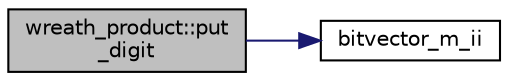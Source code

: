 digraph "wreath_product::put_digit"
{
  edge [fontname="Helvetica",fontsize="10",labelfontname="Helvetica",labelfontsize="10"];
  node [fontname="Helvetica",fontsize="10",shape=record];
  rankdir="LR";
  Node1216 [label="wreath_product::put\l_digit",height=0.2,width=0.4,color="black", fillcolor="grey75", style="filled", fontcolor="black"];
  Node1216 -> Node1217 [color="midnightblue",fontsize="10",style="solid",fontname="Helvetica"];
  Node1217 [label="bitvector_m_ii",height=0.2,width=0.4,color="black", fillcolor="white", style="filled",URL="$df/dbf/sajeeb_8_c.html#a31da55e2b26316d582cd322dc670b67b"];
}
